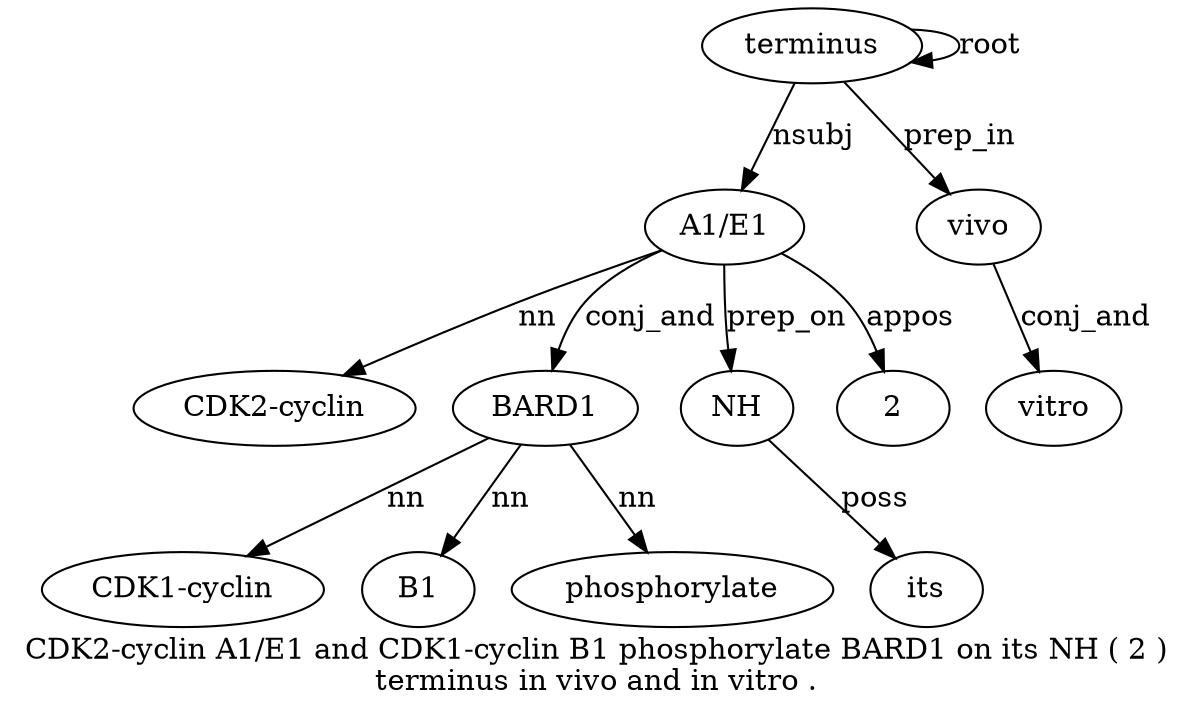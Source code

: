 digraph "CDK2-cyclin A1/E1 and CDK1-cyclin B1 phosphorylate BARD1 on its NH ( 2 ) terminus in vivo and in vitro ." {
label="CDK2-cyclin A1/E1 and CDK1-cyclin B1 phosphorylate BARD1 on its NH ( 2 )
terminus in vivo and in vitro .";
"A1/E12" [style=filled, fillcolor=white, label="A1/E1"];
"CDK2-cyclin1" [style=filled, fillcolor=white, label="CDK2-cyclin"];
"A1/E12" -> "CDK2-cyclin1"  [label=nn];
terminus14 [style=filled, fillcolor=white, label=terminus];
terminus14 -> "A1/E12"  [label=nsubj];
BARD17 [style=filled, fillcolor=white, label=BARD1];
"CDK1-cyclin4" [style=filled, fillcolor=white, label="CDK1-cyclin"];
BARD17 -> "CDK1-cyclin4"  [label=nn];
B15 [style=filled, fillcolor=white, label=B1];
BARD17 -> B15  [label=nn];
phosphorylate6 [style=filled, fillcolor=white, label=phosphorylate];
BARD17 -> phosphorylate6  [label=nn];
"A1/E12" -> BARD17  [label=conj_and];
NH10 [style=filled, fillcolor=white, label=NH];
its9 [style=filled, fillcolor=white, label=its];
NH10 -> its9  [label=poss];
"A1/E12" -> NH10  [label=prep_on];
21 [style=filled, fillcolor=white, label=2];
"A1/E12" -> 21  [label=appos];
terminus14 -> terminus14  [label=root];
vivo16 [style=filled, fillcolor=white, label=vivo];
terminus14 -> vivo16  [label=prep_in];
vitro19 [style=filled, fillcolor=white, label=vitro];
vivo16 -> vitro19  [label=conj_and];
}

